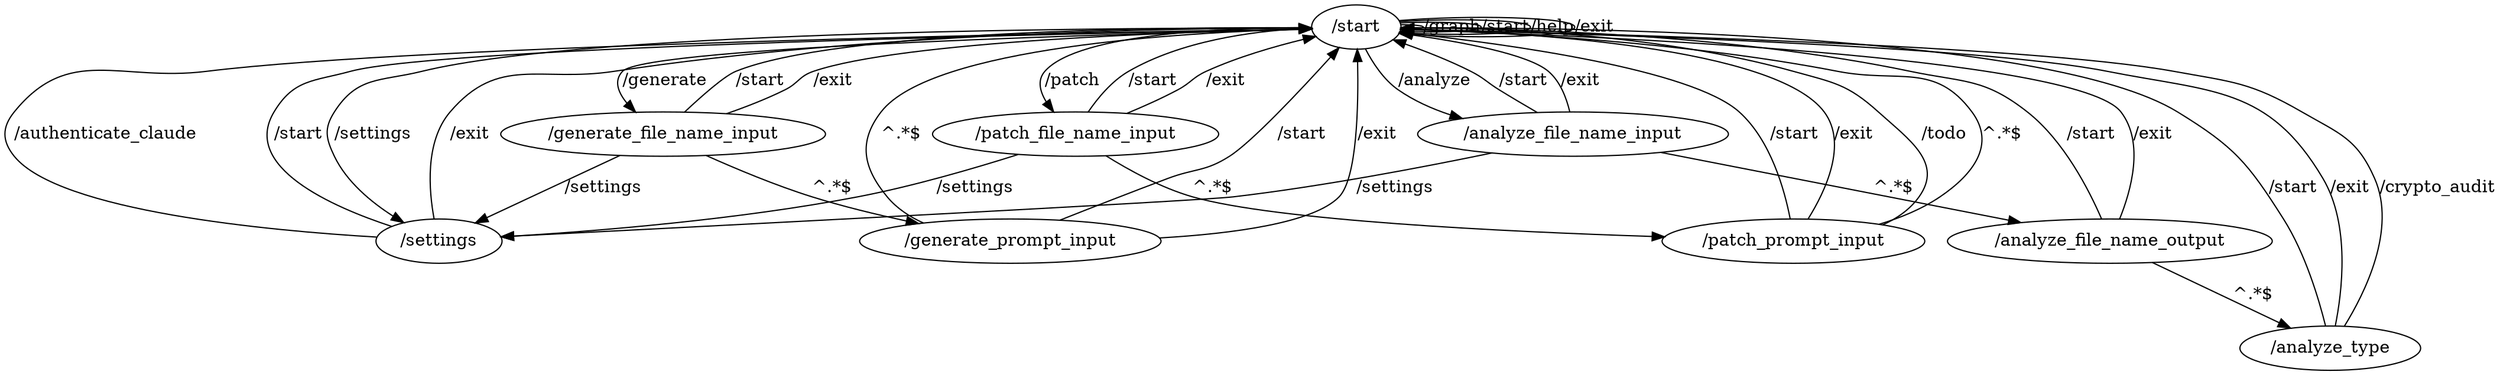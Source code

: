 digraph G {
	"/start" -> "/start" [label="/graph"]
	"/start" -> "/start" [label="/start"]
	"/start" -> "/settings" [label="/settings"]
	"/settings" -> "/start" [label="/exit"]
	"/settings" -> "/start" [label="/authenticate_claude"]
	"/settings" -> "/start" [label="/start"]
	"/start" -> "/start" [label="/help"]
	"/start" -> "/start" [label="/exit"]
	"/start" -> "/generate_file_name_input" [label="/generate"]
	"/generate_file_name_input" -> "/start" [label="/start"]
	"/generate_file_name_input" -> "/start" [label="/exit"]
	"/generate_file_name_input" -> "/settings" [label="/settings"]
	"/generate_file_name_input" -> "/generate_prompt_input" [label="^.*$"]
	"/generate_prompt_input" -> "/start" [label="/start"]
	"/generate_prompt_input" -> "/start" [label="/exit"]
	"/generate_prompt_input" -> "/start" [label="^.*$"]
	"/start" -> "/patch_file_name_input" [label="/patch"]
	"/patch_file_name_input" -> "/start" [label="/start"]
	"/patch_file_name_input" -> "/start" [label="/exit"]
	"/patch_file_name_input" -> "/settings" [label="/settings"]
	"/patch_file_name_input" -> "/patch_prompt_input" [label="^.*$"]
	"/patch_prompt_input" -> "/start" [label="/start"]
	"/patch_prompt_input" -> "/start" [label="/exit"]
	"/patch_prompt_input" -> "/start" [label="/todo"]
	"/patch_prompt_input" -> "/start" [label="^.*$"]
	"/start" -> "/analyze_file_name_input" [label="/analyze"]
	"/analyze_file_name_input" -> "/start" [label="/start"]
	"/analyze_file_name_input" -> "/settings" [label="/settings"]
	"/analyze_file_name_input" -> "/start" [label="/exit"]
	"/analyze_file_name_input" -> "/analyze_file_name_output" [label="^.*$"]
	"/analyze_file_name_output" -> "/start" [label="/start"]
	"/analyze_file_name_output" -> "/start" [label="/exit"]
	"/analyze_file_name_output" -> "/analyze_type" [label="^.*$"]
	"/analyze_type" -> "/start" [label="/start"]
	"/analyze_type" -> "/start" [label="/exit"]
	"/analyze_type" -> "/start" [label="/crypto_audit"]
}